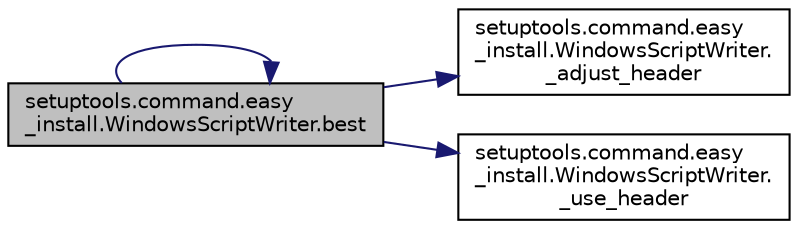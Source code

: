 digraph "setuptools.command.easy_install.WindowsScriptWriter.best"
{
 // LATEX_PDF_SIZE
  edge [fontname="Helvetica",fontsize="10",labelfontname="Helvetica",labelfontsize="10"];
  node [fontname="Helvetica",fontsize="10",shape=record];
  rankdir="LR";
  Node1 [label="setuptools.command.easy\l_install.WindowsScriptWriter.best",height=0.2,width=0.4,color="black", fillcolor="grey75", style="filled", fontcolor="black",tooltip=" "];
  Node1 -> Node2 [color="midnightblue",fontsize="10",style="solid",fontname="Helvetica"];
  Node2 [label="setuptools.command.easy\l_install.WindowsScriptWriter.\l_adjust_header",height=0.2,width=0.4,color="black", fillcolor="white", style="filled",URL="$dd/dae/classsetuptools_1_1command_1_1easy__install_1_1_windows_script_writer.html#a9b120b72490a815d82e737551944dc61",tooltip=" "];
  Node1 -> Node3 [color="midnightblue",fontsize="10",style="solid",fontname="Helvetica"];
  Node3 [label="setuptools.command.easy\l_install.WindowsScriptWriter.\l_use_header",height=0.2,width=0.4,color="black", fillcolor="white", style="filled",URL="$dd/dae/classsetuptools_1_1command_1_1easy__install_1_1_windows_script_writer.html#afd8f577e7895205b0cb3e8913a39d55a",tooltip=" "];
  Node1 -> Node1 [color="midnightblue",fontsize="10",style="solid",fontname="Helvetica"];
}
